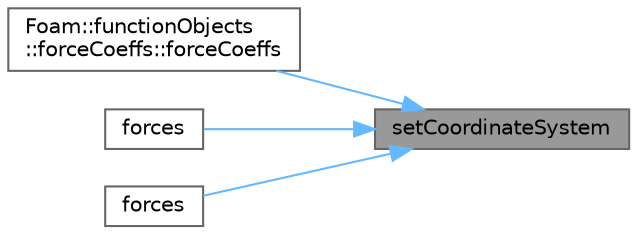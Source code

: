 digraph "setCoordinateSystem"
{
 // LATEX_PDF_SIZE
  bgcolor="transparent";
  edge [fontname=Helvetica,fontsize=10,labelfontname=Helvetica,labelfontsize=10];
  node [fontname=Helvetica,fontsize=10,shape=box,height=0.2,width=0.4];
  rankdir="RL";
  Node1 [id="Node000001",label="setCoordinateSystem",height=0.2,width=0.4,color="gray40", fillcolor="grey60", style="filled", fontcolor="black",tooltip=" "];
  Node1 -> Node2 [id="edge1_Node000001_Node000002",dir="back",color="steelblue1",style="solid",tooltip=" "];
  Node2 [id="Node000002",label="Foam::functionObjects\l::forceCoeffs::forceCoeffs",height=0.2,width=0.4,color="grey40", fillcolor="white", style="filled",URL="$classFoam_1_1functionObjects_1_1forceCoeffs.html#aee5c35d8c505c5cf40afc2400c3351d0",tooltip=" "];
  Node1 -> Node3 [id="edge2_Node000001_Node000003",dir="back",color="steelblue1",style="solid",tooltip=" "];
  Node3 [id="Node000003",label="forces",height=0.2,width=0.4,color="grey40", fillcolor="white", style="filled",URL="$classFoam_1_1functionObjects_1_1forces.html#ad143634d957670abb9f9b4c6e120291b",tooltip=" "];
  Node1 -> Node4 [id="edge3_Node000001_Node000004",dir="back",color="steelblue1",style="solid",tooltip=" "];
  Node4 [id="Node000004",label="forces",height=0.2,width=0.4,color="grey40", fillcolor="white", style="filled",URL="$classFoam_1_1functionObjects_1_1forces.html#a6de361f882918e9a5c26a3a91ad87e7e",tooltip=" "];
}
